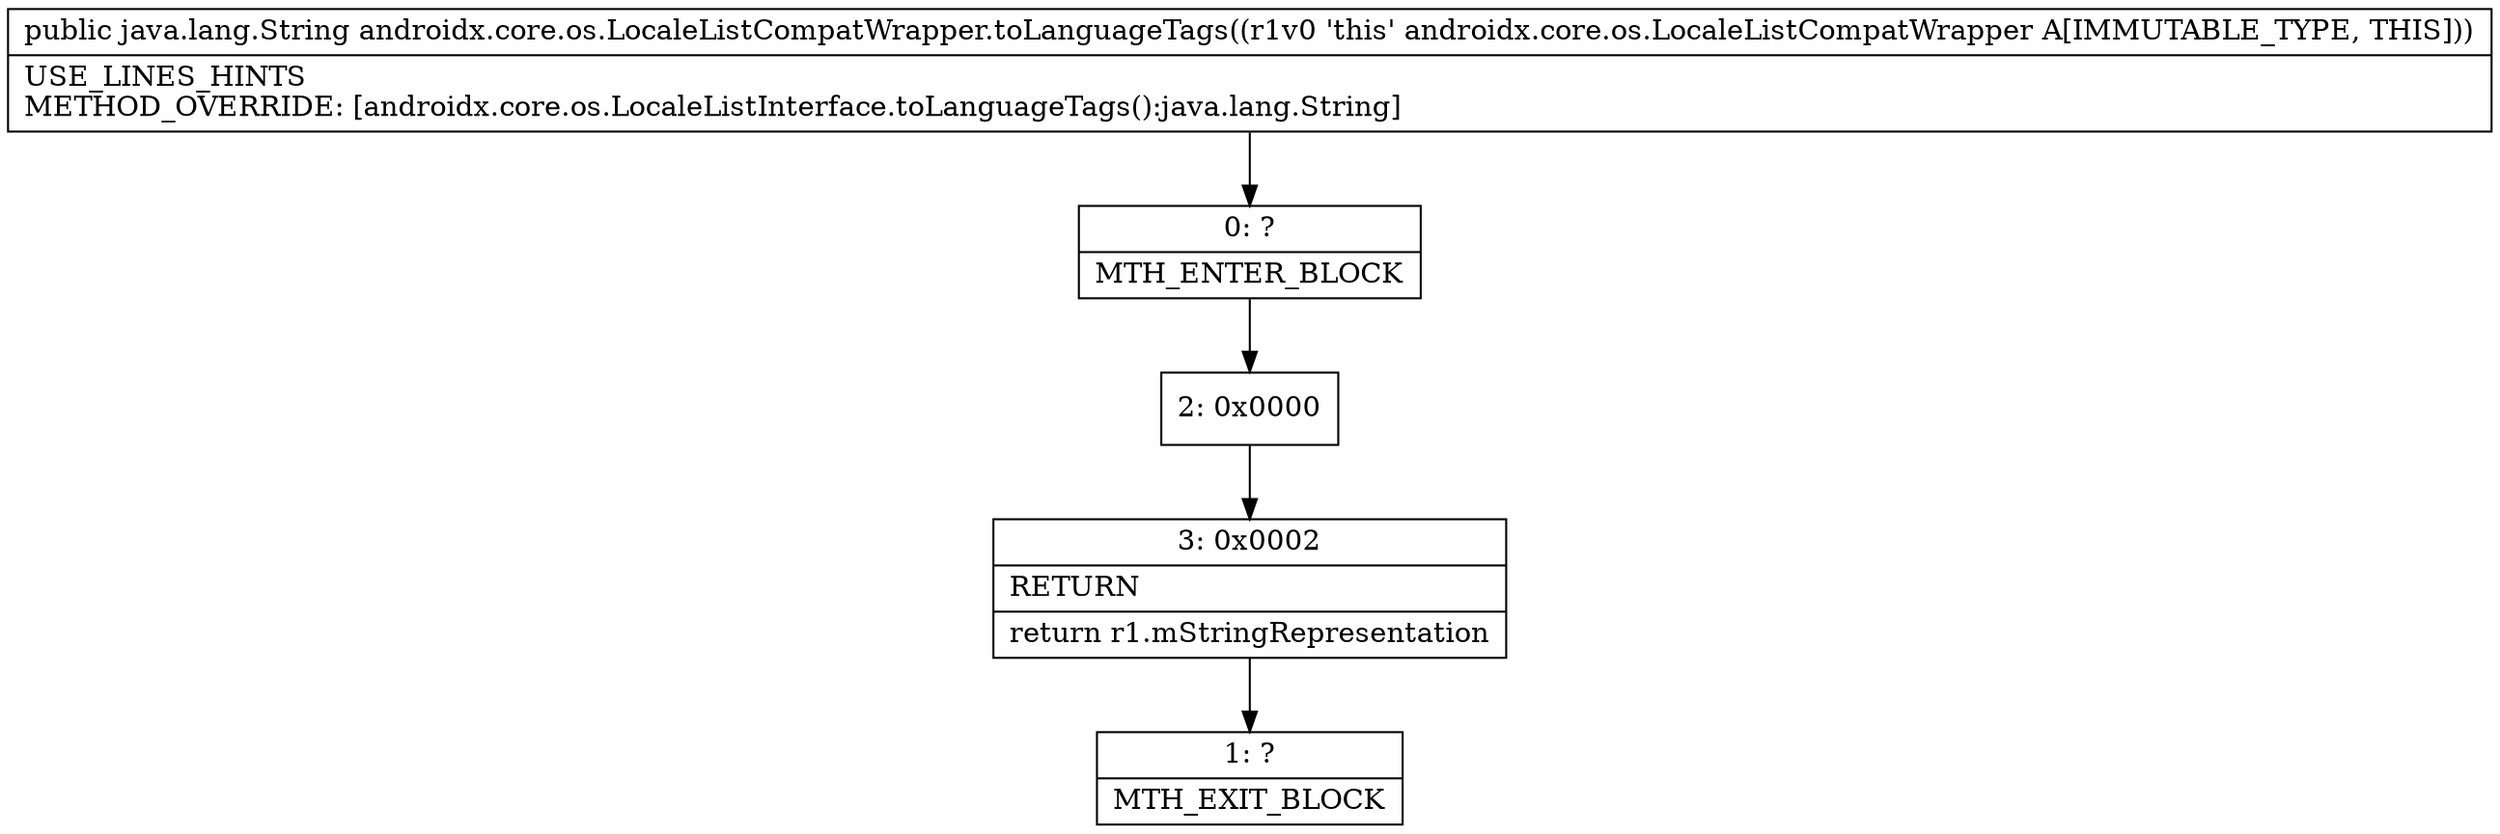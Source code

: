digraph "CFG forandroidx.core.os.LocaleListCompatWrapper.toLanguageTags()Ljava\/lang\/String;" {
Node_0 [shape=record,label="{0\:\ ?|MTH_ENTER_BLOCK\l}"];
Node_2 [shape=record,label="{2\:\ 0x0000}"];
Node_3 [shape=record,label="{3\:\ 0x0002|RETURN\l|return r1.mStringRepresentation\l}"];
Node_1 [shape=record,label="{1\:\ ?|MTH_EXIT_BLOCK\l}"];
MethodNode[shape=record,label="{public java.lang.String androidx.core.os.LocaleListCompatWrapper.toLanguageTags((r1v0 'this' androidx.core.os.LocaleListCompatWrapper A[IMMUTABLE_TYPE, THIS]))  | USE_LINES_HINTS\lMETHOD_OVERRIDE: [androidx.core.os.LocaleListInterface.toLanguageTags():java.lang.String]\l}"];
MethodNode -> Node_0;Node_0 -> Node_2;
Node_2 -> Node_3;
Node_3 -> Node_1;
}

